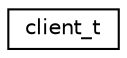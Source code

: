 digraph "Graphical Class Hierarchy"
{
 // INTERACTIVE_SVG=YES
  edge [fontname="Helvetica",fontsize="10",labelfontname="Helvetica",labelfontsize="10"];
  node [fontname="Helvetica",fontsize="10",shape=record];
  rankdir="LR";
  Node1 [label="client_t",height=0.2,width=0.4,color="black", fillcolor="white", style="filled",URL="$src_2_network_8cpp.html#structclient__t"];
}
